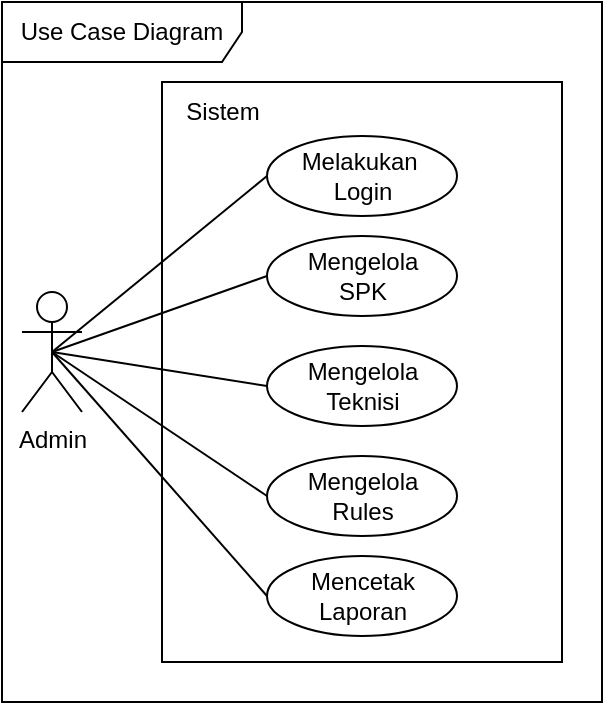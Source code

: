 <mxfile version="28.1.2">
  <diagram id="C5RBs43oDa-KdzZeNtuy" name="Page-1">
    <mxGraphModel dx="1226" dy="620" grid="1" gridSize="10" guides="1" tooltips="1" connect="1" arrows="1" fold="1" page="1" pageScale="1" pageWidth="827" pageHeight="1169" math="0" shadow="0">
      <root>
        <mxCell id="WIyWlLk6GJQsqaUBKTNV-0" />
        <mxCell id="WIyWlLk6GJQsqaUBKTNV-1" parent="WIyWlLk6GJQsqaUBKTNV-0" />
        <mxCell id="pgVZvfsafe47XiwOtJ4V-3" value="" style="whiteSpace=wrap;html=1;align=left;verticalAlign=top;" vertex="1" parent="WIyWlLk6GJQsqaUBKTNV-1">
          <mxGeometry x="300" y="70" width="200" height="290" as="geometry" />
        </mxCell>
        <mxCell id="pgVZvfsafe47XiwOtJ4V-0" value="Use Case Diagram" style="shape=umlFrame;whiteSpace=wrap;html=1;pointerEvents=0;width=120;height=30;" vertex="1" parent="WIyWlLk6GJQsqaUBKTNV-1">
          <mxGeometry x="220" y="30" width="300" height="350" as="geometry" />
        </mxCell>
        <mxCell id="pgVZvfsafe47XiwOtJ4V-9" style="rounded=0;orthogonalLoop=1;jettySize=auto;html=1;entryX=0;entryY=0.5;entryDx=0;entryDy=0;endArrow=none;endFill=0;exitX=0.5;exitY=0.5;exitDx=0;exitDy=0;exitPerimeter=0;" edge="1" parent="WIyWlLk6GJQsqaUBKTNV-1" source="pgVZvfsafe47XiwOtJ4V-1" target="pgVZvfsafe47XiwOtJ4V-2">
          <mxGeometry relative="1" as="geometry" />
        </mxCell>
        <mxCell id="pgVZvfsafe47XiwOtJ4V-1" value="Admin" style="shape=umlActor;verticalLabelPosition=bottom;verticalAlign=top;html=1;outlineConnect=0;" vertex="1" parent="WIyWlLk6GJQsqaUBKTNV-1">
          <mxGeometry x="230" y="175" width="30" height="60" as="geometry" />
        </mxCell>
        <mxCell id="pgVZvfsafe47XiwOtJ4V-2" value="Melakukan&amp;nbsp;&lt;div&gt;Login&lt;/div&gt;" style="ellipse;whiteSpace=wrap;html=1;" vertex="1" parent="WIyWlLk6GJQsqaUBKTNV-1">
          <mxGeometry x="352.5" y="97" width="95" height="40" as="geometry" />
        </mxCell>
        <mxCell id="pgVZvfsafe47XiwOtJ4V-4" value="Sistem" style="text;html=1;align=center;verticalAlign=middle;resizable=0;points=[];autosize=1;strokeColor=none;fillColor=none;" vertex="1" parent="WIyWlLk6GJQsqaUBKTNV-1">
          <mxGeometry x="300" y="70" width="60" height="30" as="geometry" />
        </mxCell>
        <mxCell id="pgVZvfsafe47XiwOtJ4V-5" value="Mengelola&lt;div&gt;SPK&lt;/div&gt;" style="ellipse;whiteSpace=wrap;html=1;" vertex="1" parent="WIyWlLk6GJQsqaUBKTNV-1">
          <mxGeometry x="352.5" y="147" width="95" height="40" as="geometry" />
        </mxCell>
        <mxCell id="pgVZvfsafe47XiwOtJ4V-6" value="Mengelola&lt;div&gt;Teknisi&lt;/div&gt;" style="ellipse;whiteSpace=wrap;html=1;" vertex="1" parent="WIyWlLk6GJQsqaUBKTNV-1">
          <mxGeometry x="352.5" y="202" width="95" height="40" as="geometry" />
        </mxCell>
        <mxCell id="pgVZvfsafe47XiwOtJ4V-7" value="Mengelola&lt;div&gt;Rules&lt;/div&gt;" style="ellipse;whiteSpace=wrap;html=1;" vertex="1" parent="WIyWlLk6GJQsqaUBKTNV-1">
          <mxGeometry x="352.5" y="257" width="95" height="40" as="geometry" />
        </mxCell>
        <mxCell id="pgVZvfsafe47XiwOtJ4V-8" value="Mencetak&lt;div&gt;Laporan&lt;/div&gt;" style="ellipse;whiteSpace=wrap;html=1;" vertex="1" parent="WIyWlLk6GJQsqaUBKTNV-1">
          <mxGeometry x="352.5" y="307" width="95" height="40" as="geometry" />
        </mxCell>
        <mxCell id="pgVZvfsafe47XiwOtJ4V-10" style="rounded=0;orthogonalLoop=1;jettySize=auto;html=1;entryX=0;entryY=0.5;entryDx=0;entryDy=0;endArrow=none;endFill=0;exitX=0.5;exitY=0.5;exitDx=0;exitDy=0;exitPerimeter=0;" edge="1" parent="WIyWlLk6GJQsqaUBKTNV-1" source="pgVZvfsafe47XiwOtJ4V-1" target="pgVZvfsafe47XiwOtJ4V-5">
          <mxGeometry relative="1" as="geometry">
            <mxPoint x="190" y="209" as="sourcePoint" />
            <mxPoint x="395" y="120" as="targetPoint" />
          </mxGeometry>
        </mxCell>
        <mxCell id="pgVZvfsafe47XiwOtJ4V-11" style="rounded=0;orthogonalLoop=1;jettySize=auto;html=1;entryX=0;entryY=0.5;entryDx=0;entryDy=0;endArrow=none;endFill=0;exitX=0.5;exitY=0.5;exitDx=0;exitDy=0;exitPerimeter=0;" edge="1" parent="WIyWlLk6GJQsqaUBKTNV-1" source="pgVZvfsafe47XiwOtJ4V-1" target="pgVZvfsafe47XiwOtJ4V-6">
          <mxGeometry relative="1" as="geometry">
            <mxPoint x="200" y="219" as="sourcePoint" />
            <mxPoint x="395" y="170" as="targetPoint" />
          </mxGeometry>
        </mxCell>
        <mxCell id="pgVZvfsafe47XiwOtJ4V-12" style="rounded=0;orthogonalLoop=1;jettySize=auto;html=1;entryX=0;entryY=0.5;entryDx=0;entryDy=0;endArrow=none;endFill=0;exitX=0.5;exitY=0.5;exitDx=0;exitDy=0;exitPerimeter=0;" edge="1" parent="WIyWlLk6GJQsqaUBKTNV-1" source="pgVZvfsafe47XiwOtJ4V-1" target="pgVZvfsafe47XiwOtJ4V-7">
          <mxGeometry relative="1" as="geometry">
            <mxPoint x="210" y="229" as="sourcePoint" />
            <mxPoint x="395" y="225" as="targetPoint" />
          </mxGeometry>
        </mxCell>
        <mxCell id="pgVZvfsafe47XiwOtJ4V-13" style="rounded=0;orthogonalLoop=1;jettySize=auto;html=1;entryX=0;entryY=0.5;entryDx=0;entryDy=0;endArrow=none;endFill=0;exitX=0.5;exitY=0.5;exitDx=0;exitDy=0;exitPerimeter=0;" edge="1" parent="WIyWlLk6GJQsqaUBKTNV-1" source="pgVZvfsafe47XiwOtJ4V-1" target="pgVZvfsafe47XiwOtJ4V-8">
          <mxGeometry relative="1" as="geometry">
            <mxPoint x="220" y="239" as="sourcePoint" />
            <mxPoint x="395" y="280" as="targetPoint" />
          </mxGeometry>
        </mxCell>
      </root>
    </mxGraphModel>
  </diagram>
</mxfile>
